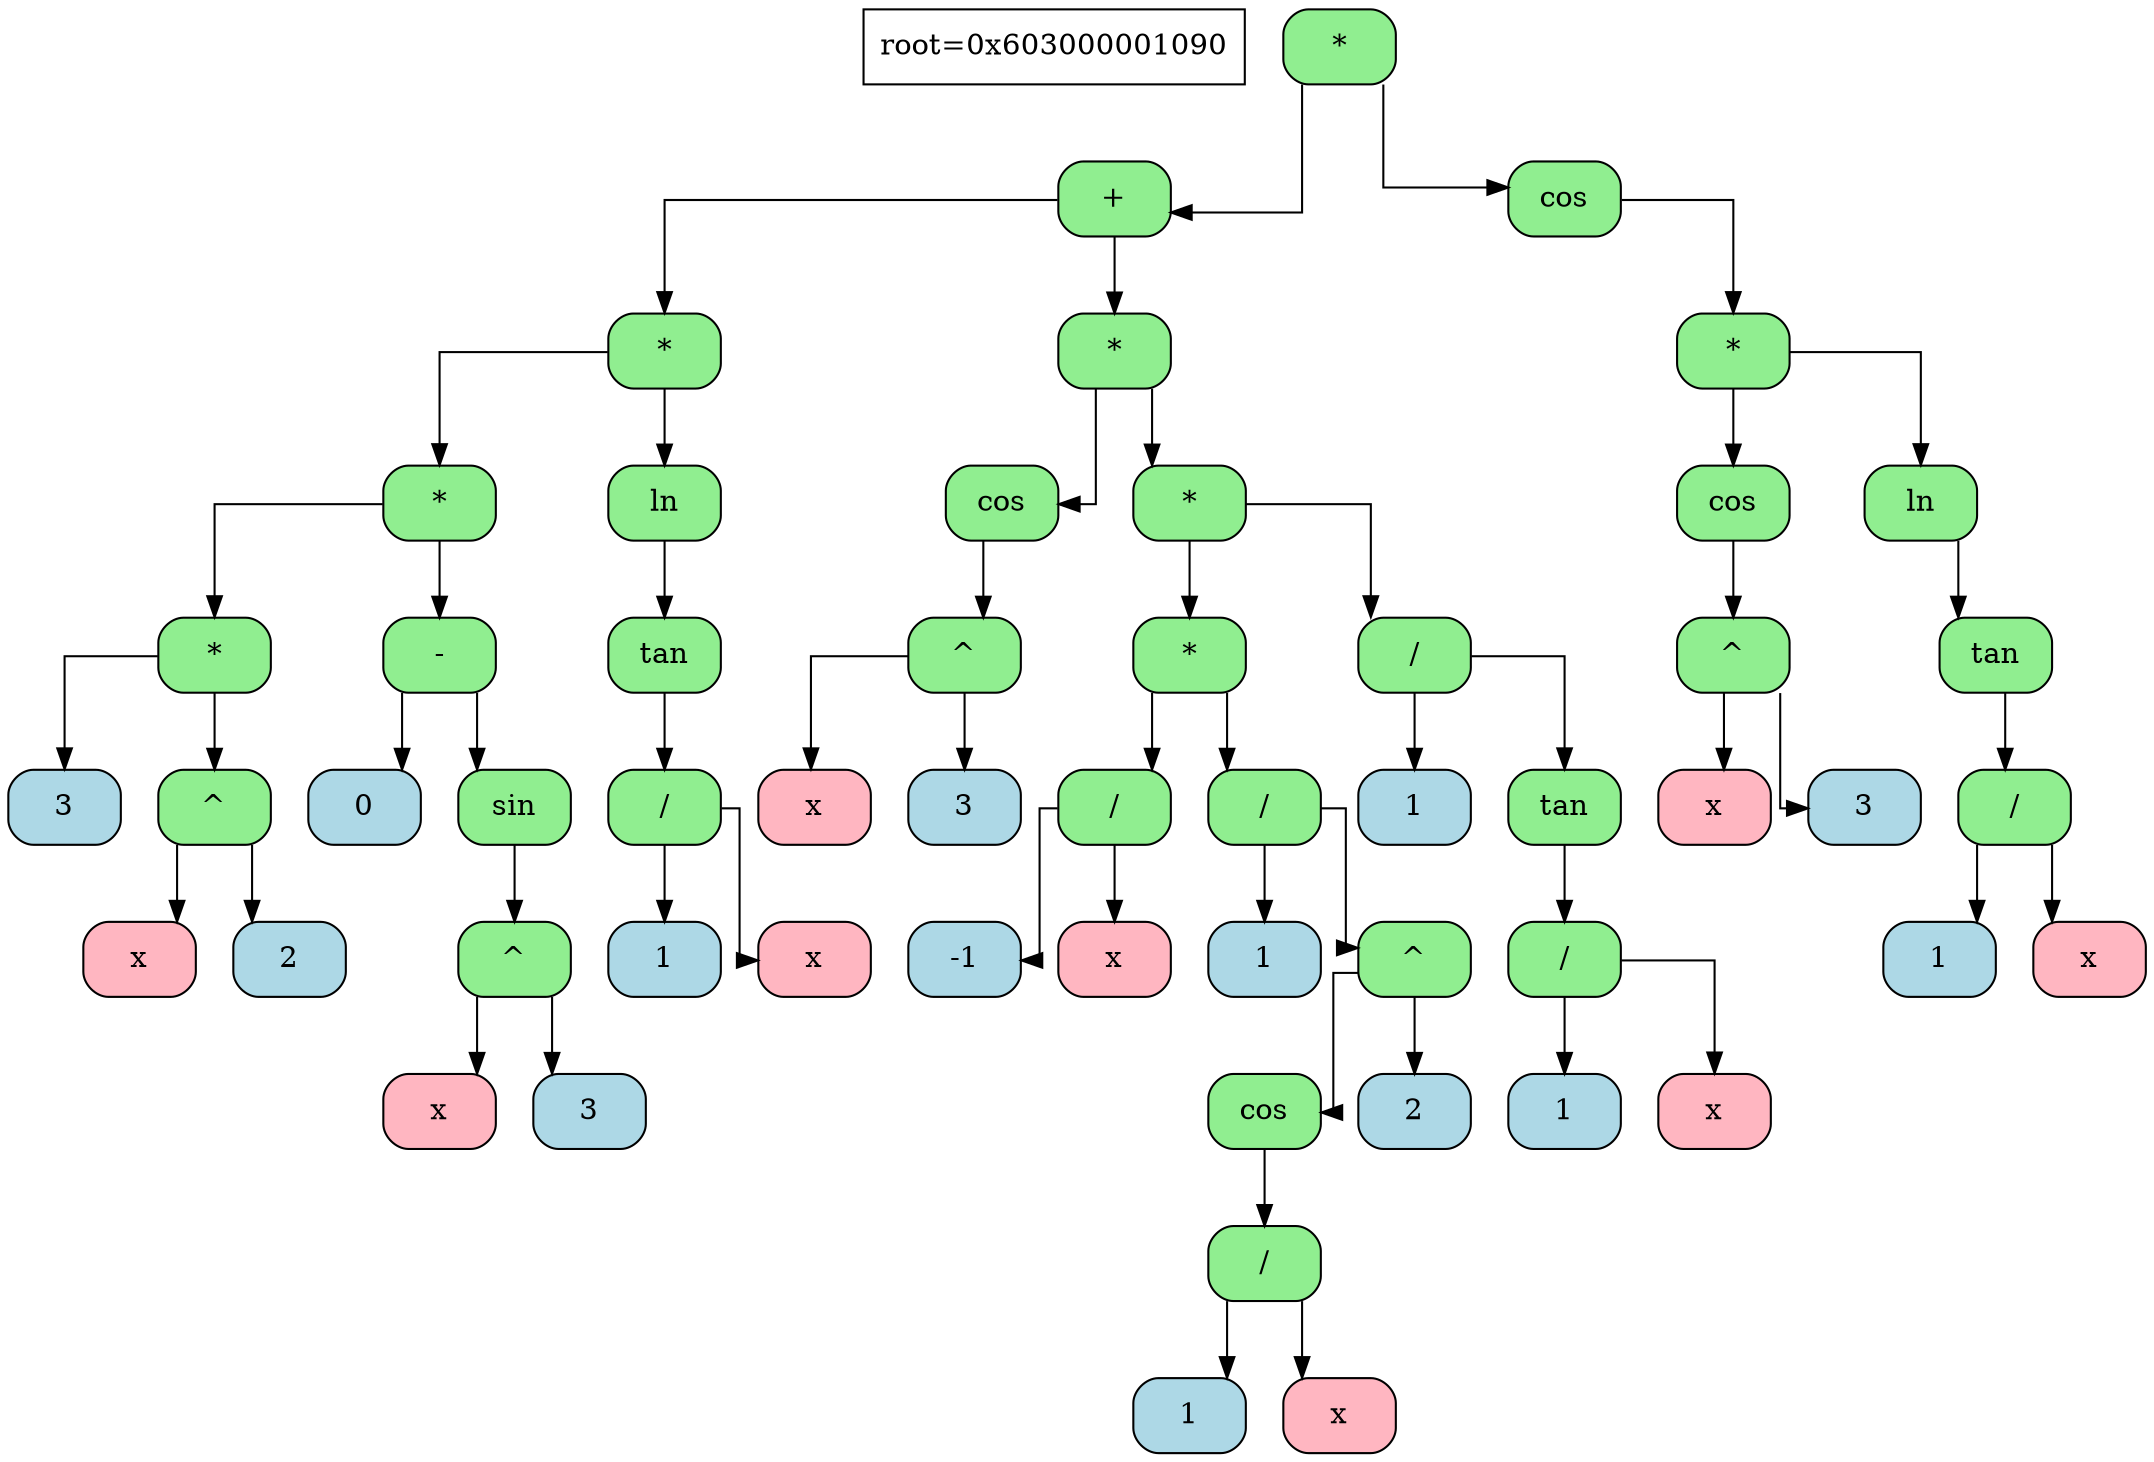 digraph tree{
    node[shape=record,fontsize=14];
    splines=ortho
    info[label="root=0x603000001090"]

  	node0x603000001090[shape=Mrecord,style="rounded,filled",fillcolor="lightgreen",label="*"]
	node0x603000001090->node0x603000001060
	node0x603000001060[shape=Mrecord,style="rounded,filled",fillcolor="lightgreen",label="+"]
	node0x603000001060->node0x603000001030
	node0x603000001030[shape=Mrecord,style="rounded,filled",fillcolor="lightgreen",label="*"]
	node0x603000001030->node0x603000001000
	node0x603000001000[shape=Mrecord,style="rounded,filled",fillcolor="lightgreen",label="*"]
	node0x603000001000->node0x603000000fd0
	node0x603000000fd0[shape=Mrecord,style="rounded,filled",fillcolor="lightgreen",label="*"]
	node0x603000000fd0->node0x603000000f40
	node0x603000000f40[shape=Mrecord,style="rounded,filled",fillcolor="lightblue",label="3"]
	node0x603000000f40[shape=Mrecord,style="rounded,filled",fillcolor="lightblue",label="3"]
	node0x603000000fd0[shape=Mrecord,style="rounded,filled",fillcolor="lightgreen",label="*"]
	node0x603000000fd0->node0x603000000f10
	node0x603000000f10[shape=Mrecord,style="rounded,filled",fillcolor="lightgreen",label="^"]
	node0x603000000f10->node0x603000000ee0
	node0x603000000ee0[shape=Mrecord,style="rounded,filled",fillcolor="lightpink",label="x"]
	node0x603000000ee0[shape=Mrecord,style="rounded,filled",fillcolor="lightpink",label="x"]
	node0x603000000f10[shape=Mrecord,style="rounded,filled",fillcolor="lightgreen",label="^"]
	node0x603000000f10->node0x603000000eb0
	node0x603000000eb0[shape=Mrecord,style="rounded,filled",fillcolor="lightblue",label="2"]
	node0x603000000eb0[shape=Mrecord,style="rounded,filled",fillcolor="lightblue",label="2"]
	node0x603000001000[shape=Mrecord,style="rounded,filled",fillcolor="lightgreen",label="*"]
	node0x603000001000->node0x603000000e20
	node0x603000000e20[shape=Mrecord,style="rounded,filled",fillcolor="lightgreen",label="-"]
	node0x603000000e20->node0x603000000df0
	node0x603000000df0[shape=Mrecord,style="rounded,filled",fillcolor="lightblue",label="0"]
	node0x603000000df0[shape=Mrecord,style="rounded,filled",fillcolor="lightblue",label="0"]
	node0x603000000e20[shape=Mrecord,style="rounded,filled",fillcolor="lightgreen",label="-"]
	node0x603000000e20->node0x603000000dc0
	node0x603000000dc0[shape=Mrecord,style="rounded,filled",fillcolor="lightgreen",label="sin"]
	node0x603000000dc0[shape=Mrecord,style="rounded,filled",fillcolor="lightgreen",label="sin"]
	node0x603000000dc0->node0x603000000d90
	node0x603000000d90[shape=Mrecord,style="rounded,filled",fillcolor="lightgreen",label="^"]
	node0x603000000d90->node0x603000000d60
	node0x603000000d60[shape=Mrecord,style="rounded,filled",fillcolor="lightpink",label="x"]
	node0x603000000d60[shape=Mrecord,style="rounded,filled",fillcolor="lightpink",label="x"]
	node0x603000000d90[shape=Mrecord,style="rounded,filled",fillcolor="lightgreen",label="^"]
	node0x603000000d90->node0x603000000d30
	node0x603000000d30[shape=Mrecord,style="rounded,filled",fillcolor="lightblue",label="3"]
	node0x603000000d30[shape=Mrecord,style="rounded,filled",fillcolor="lightblue",label="3"]
	node0x603000001030[shape=Mrecord,style="rounded,filled",fillcolor="lightgreen",label="*"]
	node0x603000001030->node0x603000000d00
	node0x603000000d00[shape=Mrecord,style="rounded,filled",fillcolor="lightgreen",label="ln"]
	node0x603000000d00[shape=Mrecord,style="rounded,filled",fillcolor="lightgreen",label="ln"]
	node0x603000000d00->node0x603000000cd0
	node0x603000000cd0[shape=Mrecord,style="rounded,filled",fillcolor="lightgreen",label="tan"]
	node0x603000000cd0[shape=Mrecord,style="rounded,filled",fillcolor="lightgreen",label="tan"]
	node0x603000000cd0->node0x603000000ca0
	node0x603000000ca0[shape=Mrecord,style="rounded,filled",fillcolor="lightgreen",label="/"]
	node0x603000000ca0->node0x603000000c70
	node0x603000000c70[shape=Mrecord,style="rounded,filled",fillcolor="lightblue",label="1"]
	node0x603000000c70[shape=Mrecord,style="rounded,filled",fillcolor="lightblue",label="1"]
	node0x603000000ca0[shape=Mrecord,style="rounded,filled",fillcolor="lightgreen",label="/"]
	node0x603000000ca0->node0x603000000c40
	node0x603000000c40[shape=Mrecord,style="rounded,filled",fillcolor="lightpink",label="x"]
	node0x603000000c40[shape=Mrecord,style="rounded,filled",fillcolor="lightpink",label="x"]
	node0x603000001060[shape=Mrecord,style="rounded,filled",fillcolor="lightgreen",label="+"]
	node0x603000001060->node0x603000000c10
	node0x603000000c10[shape=Mrecord,style="rounded,filled",fillcolor="lightgreen",label="*"]
	node0x603000000c10->node0x603000000be0
	node0x603000000be0[shape=Mrecord,style="rounded,filled",fillcolor="lightgreen",label="cos"]
	node0x603000000be0[shape=Mrecord,style="rounded,filled",fillcolor="lightgreen",label="cos"]
	node0x603000000be0->node0x603000000bb0
	node0x603000000bb0[shape=Mrecord,style="rounded,filled",fillcolor="lightgreen",label="^"]
	node0x603000000bb0->node0x603000000b80
	node0x603000000b80[shape=Mrecord,style="rounded,filled",fillcolor="lightpink",label="x"]
	node0x603000000b80[shape=Mrecord,style="rounded,filled",fillcolor="lightpink",label="x"]
	node0x603000000bb0[shape=Mrecord,style="rounded,filled",fillcolor="lightgreen",label="^"]
	node0x603000000bb0->node0x603000000b50
	node0x603000000b50[shape=Mrecord,style="rounded,filled",fillcolor="lightblue",label="3"]
	node0x603000000b50[shape=Mrecord,style="rounded,filled",fillcolor="lightblue",label="3"]
	node0x603000000c10[shape=Mrecord,style="rounded,filled",fillcolor="lightgreen",label="*"]
	node0x603000000c10->node0x603000000b20
	node0x603000000b20[shape=Mrecord,style="rounded,filled",fillcolor="lightgreen",label="*"]
	node0x603000000b20->node0x603000000af0
	node0x603000000af0[shape=Mrecord,style="rounded,filled",fillcolor="lightgreen",label="*"]
	node0x603000000af0->node0x603000000ac0
	node0x603000000ac0[shape=Mrecord,style="rounded,filled",fillcolor="lightgreen",label="/"]
	node0x603000000ac0->node0x603000000a90
	node0x603000000a90[shape=Mrecord,style="rounded,filled",fillcolor="lightblue",label="-1"]
	node0x603000000a90[shape=Mrecord,style="rounded,filled",fillcolor="lightblue",label="-1"]
	node0x603000000ac0[shape=Mrecord,style="rounded,filled",fillcolor="lightgreen",label="/"]
	node0x603000000ac0->node0x603000000940
	node0x603000000940[shape=Mrecord,style="rounded,filled",fillcolor="lightpink",label="x"]
	node0x603000000940[shape=Mrecord,style="rounded,filled",fillcolor="lightpink",label="x"]
	node0x603000000af0[shape=Mrecord,style="rounded,filled",fillcolor="lightgreen",label="*"]
	node0x603000000af0->node0x6030000008b0
	node0x6030000008b0[shape=Mrecord,style="rounded,filled",fillcolor="lightgreen",label="/"]
	node0x6030000008b0->node0x603000000880
	node0x603000000880[shape=Mrecord,style="rounded,filled",fillcolor="lightblue",label="1"]
	node0x603000000880[shape=Mrecord,style="rounded,filled",fillcolor="lightblue",label="1"]
	node0x6030000008b0[shape=Mrecord,style="rounded,filled",fillcolor="lightgreen",label="/"]
	node0x6030000008b0->node0x603000000850
	node0x603000000850[shape=Mrecord,style="rounded,filled",fillcolor="lightgreen",label="^"]
	node0x603000000850->node0x603000000820
	node0x603000000820[shape=Mrecord,style="rounded,filled",fillcolor="lightgreen",label="cos"]
	node0x603000000820[shape=Mrecord,style="rounded,filled",fillcolor="lightgreen",label="cos"]
	node0x603000000820->node0x6030000007f0
	node0x6030000007f0[shape=Mrecord,style="rounded,filled",fillcolor="lightgreen",label="/"]
	node0x6030000007f0->node0x6030000007c0
	node0x6030000007c0[shape=Mrecord,style="rounded,filled",fillcolor="lightblue",label="1"]
	node0x6030000007c0[shape=Mrecord,style="rounded,filled",fillcolor="lightblue",label="1"]
	node0x6030000007f0[shape=Mrecord,style="rounded,filled",fillcolor="lightgreen",label="/"]
	node0x6030000007f0->node0x603000000790
	node0x603000000790[shape=Mrecord,style="rounded,filled",fillcolor="lightpink",label="x"]
	node0x603000000790[shape=Mrecord,style="rounded,filled",fillcolor="lightpink",label="x"]
	node0x603000000850[shape=Mrecord,style="rounded,filled",fillcolor="lightgreen",label="^"]
	node0x603000000850->node0x603000000760
	node0x603000000760[shape=Mrecord,style="rounded,filled",fillcolor="lightblue",label="2"]
	node0x603000000760[shape=Mrecord,style="rounded,filled",fillcolor="lightblue",label="2"]
	node0x603000000b20[shape=Mrecord,style="rounded,filled",fillcolor="lightgreen",label="*"]
	node0x603000000b20->node0x603000000730
	node0x603000000730[shape=Mrecord,style="rounded,filled",fillcolor="lightgreen",label="/"]
	node0x603000000730->node0x603000000700
	node0x603000000700[shape=Mrecord,style="rounded,filled",fillcolor="lightblue",label="1"]
	node0x603000000700[shape=Mrecord,style="rounded,filled",fillcolor="lightblue",label="1"]
	node0x603000000730[shape=Mrecord,style="rounded,filled",fillcolor="lightgreen",label="/"]
	node0x603000000730->node0x6030000006d0
	node0x6030000006d0[shape=Mrecord,style="rounded,filled",fillcolor="lightgreen",label="tan"]
	node0x6030000006d0[shape=Mrecord,style="rounded,filled",fillcolor="lightgreen",label="tan"]
	node0x6030000006d0->node0x6030000006a0
	node0x6030000006a0[shape=Mrecord,style="rounded,filled",fillcolor="lightgreen",label="/"]
	node0x6030000006a0->node0x603000000670
	node0x603000000670[shape=Mrecord,style="rounded,filled",fillcolor="lightblue",label="1"]
	node0x603000000670[shape=Mrecord,style="rounded,filled",fillcolor="lightblue",label="1"]
	node0x6030000006a0[shape=Mrecord,style="rounded,filled",fillcolor="lightgreen",label="/"]
	node0x6030000006a0->node0x603000000640
	node0x603000000640[shape=Mrecord,style="rounded,filled",fillcolor="lightpink",label="x"]
	node0x603000000640[shape=Mrecord,style="rounded,filled",fillcolor="lightpink",label="x"]
	node0x603000001090[shape=Mrecord,style="rounded,filled",fillcolor="lightgreen",label="*"]
	node0x603000001090->node0x603000000610
	node0x603000000610[shape=Mrecord,style="rounded,filled",fillcolor="lightgreen",label="cos"]
	node0x603000000610[shape=Mrecord,style="rounded,filled",fillcolor="lightgreen",label="cos"]
	node0x603000000610->node0x6030000005e0
	node0x6030000005e0[shape=Mrecord,style="rounded,filled",fillcolor="lightgreen",label="*"]
	node0x6030000005e0->node0x6030000005b0
	node0x6030000005b0[shape=Mrecord,style="rounded,filled",fillcolor="lightgreen",label="cos"]
	node0x6030000005b0[shape=Mrecord,style="rounded,filled",fillcolor="lightgreen",label="cos"]
	node0x6030000005b0->node0x603000000580
	node0x603000000580[shape=Mrecord,style="rounded,filled",fillcolor="lightgreen",label="^"]
	node0x603000000580->node0x603000000550
	node0x603000000550[shape=Mrecord,style="rounded,filled",fillcolor="lightpink",label="x"]
	node0x603000000550[shape=Mrecord,style="rounded,filled",fillcolor="lightpink",label="x"]
	node0x603000000580[shape=Mrecord,style="rounded,filled",fillcolor="lightgreen",label="^"]
	node0x603000000580->node0x603000000520
	node0x603000000520[shape=Mrecord,style="rounded,filled",fillcolor="lightblue",label="3"]
	node0x603000000520[shape=Mrecord,style="rounded,filled",fillcolor="lightblue",label="3"]
	node0x6030000005e0[shape=Mrecord,style="rounded,filled",fillcolor="lightgreen",label="*"]
	node0x6030000005e0->node0x6030000004f0
	node0x6030000004f0[shape=Mrecord,style="rounded,filled",fillcolor="lightgreen",label="ln"]
	node0x6030000004f0[shape=Mrecord,style="rounded,filled",fillcolor="lightgreen",label="ln"]
	node0x6030000004f0->node0x6030000004c0
	node0x6030000004c0[shape=Mrecord,style="rounded,filled",fillcolor="lightgreen",label="tan"]
	node0x6030000004c0[shape=Mrecord,style="rounded,filled",fillcolor="lightgreen",label="tan"]
	node0x6030000004c0->node0x603000000490
	node0x603000000490[shape=Mrecord,style="rounded,filled",fillcolor="lightgreen",label="/"]
	node0x603000000490->node0x603000000460
	node0x603000000460[shape=Mrecord,style="rounded,filled",fillcolor="lightblue",label="1"]
	node0x603000000460[shape=Mrecord,style="rounded,filled",fillcolor="lightblue",label="1"]
	node0x603000000490[shape=Mrecord,style="rounded,filled",fillcolor="lightgreen",label="/"]
	node0x603000000490->node0x603000000430
	node0x603000000430[shape=Mrecord,style="rounded,filled",fillcolor="lightpink",label="x"]
	node0x603000000430[shape=Mrecord,style="rounded,filled",fillcolor="lightpink",label="x"]

}